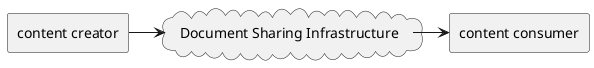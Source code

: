 @startuml
agent "content creator" as creator
cloud "Document Sharing Infrastructure" as sharing
agent "content consumer" as consumer
creator -> sharing
sharing -> consumer
@enduml
